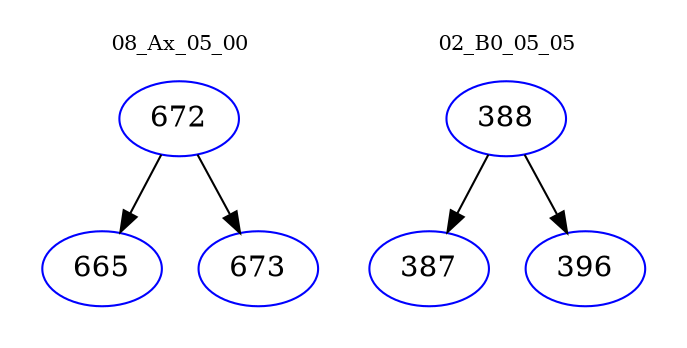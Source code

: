 digraph{
subgraph cluster_0 {
color = white
label = "08_Ax_05_00";
fontsize=10;
T0_672 [label="672", color="blue"]
T0_672 -> T0_665 [color="black"]
T0_665 [label="665", color="blue"]
T0_672 -> T0_673 [color="black"]
T0_673 [label="673", color="blue"]
}
subgraph cluster_1 {
color = white
label = "02_B0_05_05";
fontsize=10;
T1_388 [label="388", color="blue"]
T1_388 -> T1_387 [color="black"]
T1_387 [label="387", color="blue"]
T1_388 -> T1_396 [color="black"]
T1_396 [label="396", color="blue"]
}
}
